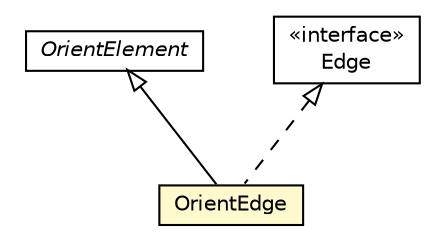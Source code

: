 #!/usr/local/bin/dot
#
# Class diagram 
# Generated by UMLGraph version R5_6-24-gf6e263 (http://www.umlgraph.org/)
#

digraph G {
	edge [fontname="Helvetica",fontsize=10,labelfontname="Helvetica",labelfontsize=10];
	node [fontname="Helvetica",fontsize=10,shape=plaintext];
	nodesep=0.25;
	ranksep=0.5;
	// com.tinkerpop.blueprints.impls.orient.OrientElement
	c4435953 [label=<<table title="com.tinkerpop.blueprints.impls.orient.OrientElement" border="0" cellborder="1" cellspacing="0" cellpadding="2" port="p" href="./OrientElement.html">
		<tr><td><table border="0" cellspacing="0" cellpadding="1">
<tr><td align="center" balign="center"><font face="Helvetica-Oblique"> OrientElement </font></td></tr>
		</table></td></tr>
		</table>>, URL="./OrientElement.html", fontname="Helvetica", fontcolor="black", fontsize=10.0];
	// com.tinkerpop.blueprints.impls.orient.OrientEdge
	c4435958 [label=<<table title="com.tinkerpop.blueprints.impls.orient.OrientEdge" border="0" cellborder="1" cellspacing="0" cellpadding="2" port="p" bgcolor="lemonChiffon" href="./OrientEdge.html">
		<tr><td><table border="0" cellspacing="0" cellpadding="1">
<tr><td align="center" balign="center"> OrientEdge </td></tr>
		</table></td></tr>
		</table>>, URL="./OrientEdge.html", fontname="Helvetica", fontcolor="black", fontsize=10.0];
	//com.tinkerpop.blueprints.impls.orient.OrientEdge extends com.tinkerpop.blueprints.impls.orient.OrientElement
	c4435953:p -> c4435958:p [dir=back,arrowtail=empty];
	//com.tinkerpop.blueprints.impls.orient.OrientEdge implements com.tinkerpop.blueprints.Edge
	c4436219:p -> c4435958:p [dir=back,arrowtail=empty,style=dashed];
	// com.tinkerpop.blueprints.Edge
	c4436219 [label=<<table title="com.tinkerpop.blueprints.Edge" border="0" cellborder="1" cellspacing="0" cellpadding="2" port="p" href="http://java.sun.com/j2se/1.4.2/docs/api/com/tinkerpop/blueprints/Edge.html">
		<tr><td><table border="0" cellspacing="0" cellpadding="1">
<tr><td align="center" balign="center"> &#171;interface&#187; </td></tr>
<tr><td align="center" balign="center"> Edge </td></tr>
		</table></td></tr>
		</table>>, URL="http://java.sun.com/j2se/1.4.2/docs/api/com/tinkerpop/blueprints/Edge.html", fontname="Helvetica", fontcolor="black", fontsize=10.0];
}

